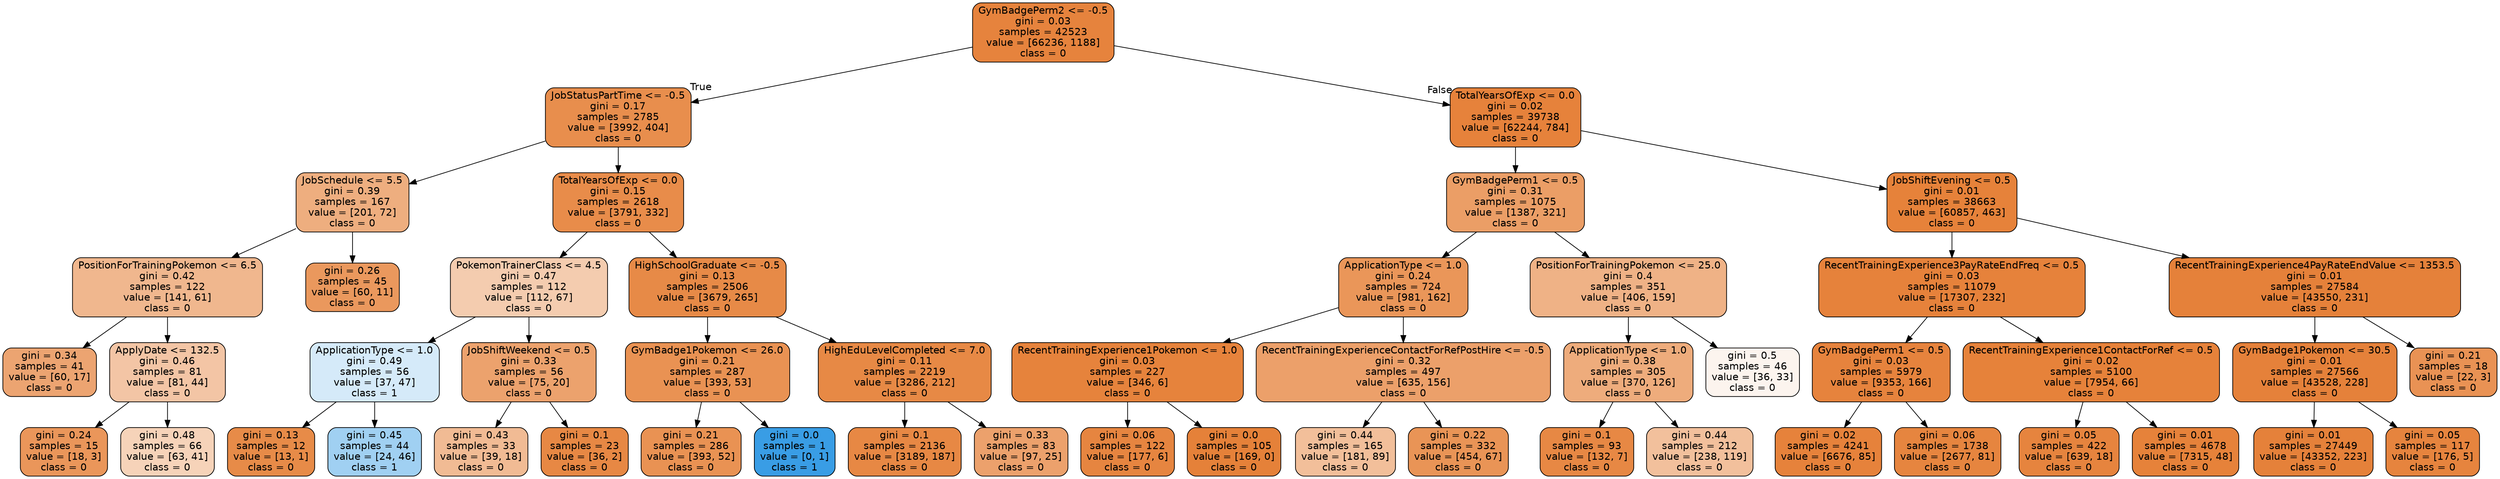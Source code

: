 digraph Tree {
node [shape=box, style="filled, rounded", color="black", fontname=helvetica] ;
edge [fontname=helvetica] ;
0 [label="GymBadgePerm2 <= -0.5\ngini = 0.03\nsamples = 42523\nvalue = [66236, 1188]\nclass = 0", fillcolor="#e58139fa"] ;
1 [label="JobStatusPartTime <= -0.5\ngini = 0.17\nsamples = 2785\nvalue = [3992, 404]\nclass = 0", fillcolor="#e58139e5"] ;
0 -> 1 [labeldistance=2.5, labelangle=45, headlabel="True"] ;
2 [label="JobSchedule <= 5.5\ngini = 0.39\nsamples = 167\nvalue = [201, 72]\nclass = 0", fillcolor="#e58139a4"] ;
1 -> 2 ;
3 [label="PositionForTrainingPokemon <= 6.5\ngini = 0.42\nsamples = 122\nvalue = [141, 61]\nclass = 0", fillcolor="#e5813991"] ;
2 -> 3 ;
4 [label="gini = 0.34\nsamples = 41\nvalue = [60, 17]\nclass = 0", fillcolor="#e58139b7"] ;
3 -> 4 ;
5 [label="ApplyDate <= 132.5\ngini = 0.46\nsamples = 81\nvalue = [81, 44]\nclass = 0", fillcolor="#e5813974"] ;
3 -> 5 ;
6 [label="gini = 0.24\nsamples = 15\nvalue = [18, 3]\nclass = 0", fillcolor="#e58139d4"] ;
5 -> 6 ;
7 [label="gini = 0.48\nsamples = 66\nvalue = [63, 41]\nclass = 0", fillcolor="#e5813959"] ;
5 -> 7 ;
8 [label="gini = 0.26\nsamples = 45\nvalue = [60, 11]\nclass = 0", fillcolor="#e58139d0"] ;
2 -> 8 ;
9 [label="TotalYearsOfExp <= 0.0\ngini = 0.15\nsamples = 2618\nvalue = [3791, 332]\nclass = 0", fillcolor="#e58139e9"] ;
1 -> 9 ;
10 [label="PokemonTrainerClass <= 4.5\ngini = 0.47\nsamples = 112\nvalue = [112, 67]\nclass = 0", fillcolor="#e5813966"] ;
9 -> 10 ;
11 [label="ApplicationType <= 1.0\ngini = 0.49\nsamples = 56\nvalue = [37, 47]\nclass = 1", fillcolor="#399de536"] ;
10 -> 11 ;
12 [label="gini = 0.13\nsamples = 12\nvalue = [13, 1]\nclass = 0", fillcolor="#e58139eb"] ;
11 -> 12 ;
13 [label="gini = 0.45\nsamples = 44\nvalue = [24, 46]\nclass = 1", fillcolor="#399de57a"] ;
11 -> 13 ;
14 [label="JobShiftWeekend <= 0.5\ngini = 0.33\nsamples = 56\nvalue = [75, 20]\nclass = 0", fillcolor="#e58139bb"] ;
10 -> 14 ;
15 [label="gini = 0.43\nsamples = 33\nvalue = [39, 18]\nclass = 0", fillcolor="#e5813989"] ;
14 -> 15 ;
16 [label="gini = 0.1\nsamples = 23\nvalue = [36, 2]\nclass = 0", fillcolor="#e58139f1"] ;
14 -> 16 ;
17 [label="HighSchoolGraduate <= -0.5\ngini = 0.13\nsamples = 2506\nvalue = [3679, 265]\nclass = 0", fillcolor="#e58139ed"] ;
9 -> 17 ;
18 [label="GymBadge1Pokemon <= 26.0\ngini = 0.21\nsamples = 287\nvalue = [393, 53]\nclass = 0", fillcolor="#e58139dd"] ;
17 -> 18 ;
19 [label="gini = 0.21\nsamples = 286\nvalue = [393, 52]\nclass = 0", fillcolor="#e58139dd"] ;
18 -> 19 ;
20 [label="gini = 0.0\nsamples = 1\nvalue = [0, 1]\nclass = 1", fillcolor="#399de5ff"] ;
18 -> 20 ;
21 [label="HighEduLevelCompleted <= 7.0\ngini = 0.11\nsamples = 2219\nvalue = [3286, 212]\nclass = 0", fillcolor="#e58139ef"] ;
17 -> 21 ;
22 [label="gini = 0.1\nsamples = 2136\nvalue = [3189, 187]\nclass = 0", fillcolor="#e58139f0"] ;
21 -> 22 ;
23 [label="gini = 0.33\nsamples = 83\nvalue = [97, 25]\nclass = 0", fillcolor="#e58139bd"] ;
21 -> 23 ;
24 [label="TotalYearsOfExp <= 0.0\ngini = 0.02\nsamples = 39738\nvalue = [62244, 784]\nclass = 0", fillcolor="#e58139fc"] ;
0 -> 24 [labeldistance=2.5, labelangle=-45, headlabel="False"] ;
25 [label="GymBadgePerm1 <= 0.5\ngini = 0.31\nsamples = 1075\nvalue = [1387, 321]\nclass = 0", fillcolor="#e58139c4"] ;
24 -> 25 ;
26 [label="ApplicationType <= 1.0\ngini = 0.24\nsamples = 724\nvalue = [981, 162]\nclass = 0", fillcolor="#e58139d5"] ;
25 -> 26 ;
27 [label="RecentTrainingExperience1Pokemon <= 1.0\ngini = 0.03\nsamples = 227\nvalue = [346, 6]\nclass = 0", fillcolor="#e58139fb"] ;
26 -> 27 ;
28 [label="gini = 0.06\nsamples = 122\nvalue = [177, 6]\nclass = 0", fillcolor="#e58139f6"] ;
27 -> 28 ;
29 [label="gini = 0.0\nsamples = 105\nvalue = [169, 0]\nclass = 0", fillcolor="#e58139ff"] ;
27 -> 29 ;
30 [label="RecentTrainingExperienceContactForRefPostHire <= -0.5\ngini = 0.32\nsamples = 497\nvalue = [635, 156]\nclass = 0", fillcolor="#e58139c0"] ;
26 -> 30 ;
31 [label="gini = 0.44\nsamples = 165\nvalue = [181, 89]\nclass = 0", fillcolor="#e5813982"] ;
30 -> 31 ;
32 [label="gini = 0.22\nsamples = 332\nvalue = [454, 67]\nclass = 0", fillcolor="#e58139d9"] ;
30 -> 32 ;
33 [label="PositionForTrainingPokemon <= 25.0\ngini = 0.4\nsamples = 351\nvalue = [406, 159]\nclass = 0", fillcolor="#e581399b"] ;
25 -> 33 ;
34 [label="ApplicationType <= 1.0\ngini = 0.38\nsamples = 305\nvalue = [370, 126]\nclass = 0", fillcolor="#e58139a8"] ;
33 -> 34 ;
35 [label="gini = 0.1\nsamples = 93\nvalue = [132, 7]\nclass = 0", fillcolor="#e58139f1"] ;
34 -> 35 ;
36 [label="gini = 0.44\nsamples = 212\nvalue = [238, 119]\nclass = 0", fillcolor="#e581397f"] ;
34 -> 36 ;
37 [label="gini = 0.5\nsamples = 46\nvalue = [36, 33]\nclass = 0", fillcolor="#e5813915"] ;
33 -> 37 ;
38 [label="JobShiftEvening <= 0.5\ngini = 0.01\nsamples = 38663\nvalue = [60857, 463]\nclass = 0", fillcolor="#e58139fd"] ;
24 -> 38 ;
39 [label="RecentTrainingExperience3PayRateEndFreq <= 0.5\ngini = 0.03\nsamples = 11079\nvalue = [17307, 232]\nclass = 0", fillcolor="#e58139fc"] ;
38 -> 39 ;
40 [label="GymBadgePerm1 <= 0.5\ngini = 0.03\nsamples = 5979\nvalue = [9353, 166]\nclass = 0", fillcolor="#e58139fa"] ;
39 -> 40 ;
41 [label="gini = 0.02\nsamples = 4241\nvalue = [6676, 85]\nclass = 0", fillcolor="#e58139fc"] ;
40 -> 41 ;
42 [label="gini = 0.06\nsamples = 1738\nvalue = [2677, 81]\nclass = 0", fillcolor="#e58139f7"] ;
40 -> 42 ;
43 [label="RecentTrainingExperience1ContactForRef <= 0.5\ngini = 0.02\nsamples = 5100\nvalue = [7954, 66]\nclass = 0", fillcolor="#e58139fd"] ;
39 -> 43 ;
44 [label="gini = 0.05\nsamples = 422\nvalue = [639, 18]\nclass = 0", fillcolor="#e58139f8"] ;
43 -> 44 ;
45 [label="gini = 0.01\nsamples = 4678\nvalue = [7315, 48]\nclass = 0", fillcolor="#e58139fd"] ;
43 -> 45 ;
46 [label="RecentTrainingExperience4PayRateEndValue <= 1353.5\ngini = 0.01\nsamples = 27584\nvalue = [43550, 231]\nclass = 0", fillcolor="#e58139fe"] ;
38 -> 46 ;
47 [label="GymBadge1Pokemon <= 30.5\ngini = 0.01\nsamples = 27566\nvalue = [43528, 228]\nclass = 0", fillcolor="#e58139fe"] ;
46 -> 47 ;
48 [label="gini = 0.01\nsamples = 27449\nvalue = [43352, 223]\nclass = 0", fillcolor="#e58139fe"] ;
47 -> 48 ;
49 [label="gini = 0.05\nsamples = 117\nvalue = [176, 5]\nclass = 0", fillcolor="#e58139f8"] ;
47 -> 49 ;
50 [label="gini = 0.21\nsamples = 18\nvalue = [22, 3]\nclass = 0", fillcolor="#e58139dc"] ;
46 -> 50 ;
}